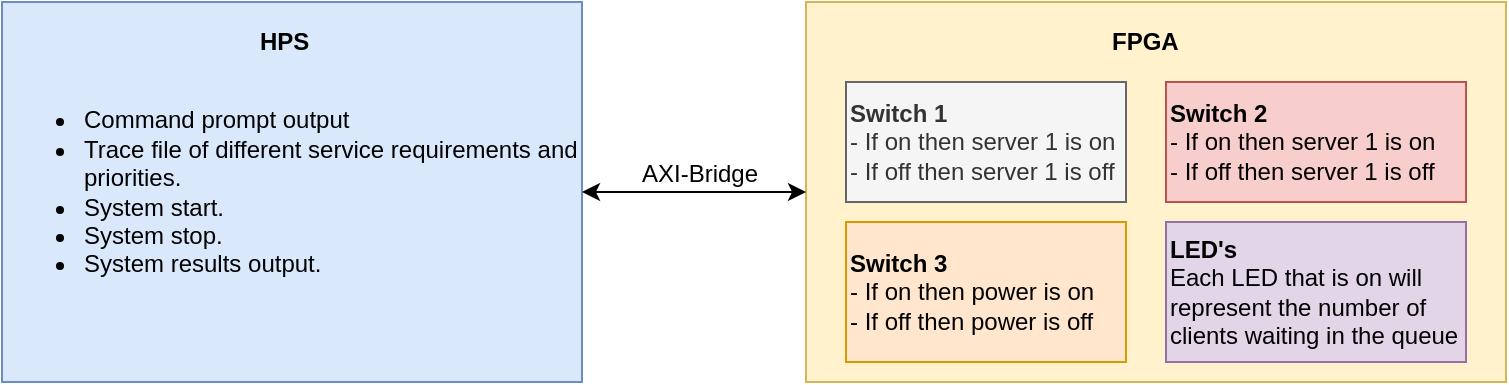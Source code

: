 <mxfile version="11.2.9" type="device" pages="1"><diagram id="m2WLHAO-2GuopusBox07" name="Page-1"><mxGraphModel dx="1422" dy="713" grid="1" gridSize="10" guides="1" tooltips="1" connect="1" arrows="1" fold="1" page="1" pageScale="1" pageWidth="850" pageHeight="1100" math="0" shadow="0"><root><mxCell id="0"/><mxCell id="1" parent="0"/><mxCell id="tCDmmiQTwEIvKclWBrTK-14" value="" style="group" vertex="1" connectable="0" parent="1"><mxGeometry x="440" y="150" width="350" height="190" as="geometry"/></mxCell><mxCell id="tCDmmiQTwEIvKclWBrTK-13" value="" style="rounded=0;whiteSpace=wrap;html=1;fillColor=#fff2cc;strokeColor=#d6b656;" vertex="1" parent="tCDmmiQTwEIvKclWBrTK-14"><mxGeometry width="350" height="190" as="geometry"/></mxCell><mxCell id="tCDmmiQTwEIvKclWBrTK-5" value="&lt;b&gt;FPGA&lt;/b&gt;" style="text;html=1;resizable=0;points=[];autosize=1;align=left;verticalAlign=top;spacingTop=-4;" vertex="1" parent="tCDmmiQTwEIvKclWBrTK-14"><mxGeometry x="151" y="10" width="50" height="20" as="geometry"/></mxCell><mxCell id="tCDmmiQTwEIvKclWBrTK-6" value="&lt;b&gt;Switch 1&lt;br&gt;&lt;/b&gt;- If on then server 1 is on&lt;br&gt;- If off then server 1 is off" style="rounded=0;whiteSpace=wrap;html=1;align=left;fillColor=#f5f5f5;strokeColor=#666666;fontColor=#333333;" vertex="1" parent="tCDmmiQTwEIvKclWBrTK-14"><mxGeometry x="20" y="40" width="140" height="60" as="geometry"/></mxCell><mxCell id="tCDmmiQTwEIvKclWBrTK-7" value="&lt;b&gt;Switch 2&lt;br&gt;&lt;/b&gt;- If on then server 1 is on&lt;br&gt;- If off then server 1 is off" style="rounded=0;whiteSpace=wrap;html=1;align=left;fillColor=#f8cecc;strokeColor=#b85450;" vertex="1" parent="tCDmmiQTwEIvKclWBrTK-14"><mxGeometry x="180" y="40" width="150" height="60" as="geometry"/></mxCell><mxCell id="tCDmmiQTwEIvKclWBrTK-9" value="&lt;b&gt;Switch 3&lt;br&gt;&lt;/b&gt;- If on then power is on&lt;br&gt;- If off then power is off" style="rounded=0;whiteSpace=wrap;html=1;align=left;fillColor=#ffe6cc;strokeColor=#d79b00;" vertex="1" parent="tCDmmiQTwEIvKclWBrTK-14"><mxGeometry x="20" y="110" width="140" height="70" as="geometry"/></mxCell><mxCell id="tCDmmiQTwEIvKclWBrTK-11" value="&lt;b&gt;LED's&lt;br&gt;&lt;/b&gt;Each LED that is on will represent the number of clients waiting in the queue" style="rounded=0;whiteSpace=wrap;html=1;align=left;fillColor=#e1d5e7;strokeColor=#9673a6;" vertex="1" parent="tCDmmiQTwEIvKclWBrTK-14"><mxGeometry x="180" y="110" width="150" height="70" as="geometry"/></mxCell><mxCell id="tCDmmiQTwEIvKclWBrTK-15" value="" style="group" vertex="1" connectable="0" parent="1"><mxGeometry x="38" y="150" width="290" height="190" as="geometry"/></mxCell><mxCell id="tCDmmiQTwEIvKclWBrTK-3" value="&lt;ul style=&quot;text-align: left ; white-space: normal&quot;&gt;&lt;li&gt;Command prompt output&lt;/li&gt;&lt;li&gt;Trace file of different service requirements and priorities.&lt;/li&gt;&lt;li&gt;System start.&lt;/li&gt;&lt;li&gt;System stop.&lt;/li&gt;&lt;li&gt;System results output.&lt;/li&gt;&lt;/ul&gt;" style="rounded=0;whiteSpace=wrap;html=1;fillColor=#dae8fc;strokeColor=#6c8ebf;" vertex="1" parent="tCDmmiQTwEIvKclWBrTK-15"><mxGeometry width="290" height="190" as="geometry"/></mxCell><mxCell id="tCDmmiQTwEIvKclWBrTK-2" value="&lt;b&gt;HPS&lt;/b&gt;" style="text;html=1;resizable=0;points=[];autosize=1;align=left;verticalAlign=top;spacingTop=-4;" vertex="1" parent="tCDmmiQTwEIvKclWBrTK-15"><mxGeometry x="127" y="10" width="40" height="20" as="geometry"/></mxCell><mxCell id="tCDmmiQTwEIvKclWBrTK-16" value="" style="endArrow=classic;startArrow=classic;html=1;exitX=1;exitY=0.5;exitDx=0;exitDy=0;entryX=0;entryY=0.5;entryDx=0;entryDy=0;" edge="1" parent="1" source="tCDmmiQTwEIvKclWBrTK-3" target="tCDmmiQTwEIvKclWBrTK-13"><mxGeometry width="50" height="50" relative="1" as="geometry"><mxPoint x="350" y="270" as="sourcePoint"/><mxPoint x="400" y="220" as="targetPoint"/></mxGeometry></mxCell><mxCell id="tCDmmiQTwEIvKclWBrTK-17" value="AXI-Bridge" style="text;html=1;resizable=0;points=[];autosize=1;align=left;verticalAlign=top;spacingTop=-4;" vertex="1" parent="1"><mxGeometry x="356" y="226" width="70" height="20" as="geometry"/></mxCell></root></mxGraphModel></diagram></mxfile>